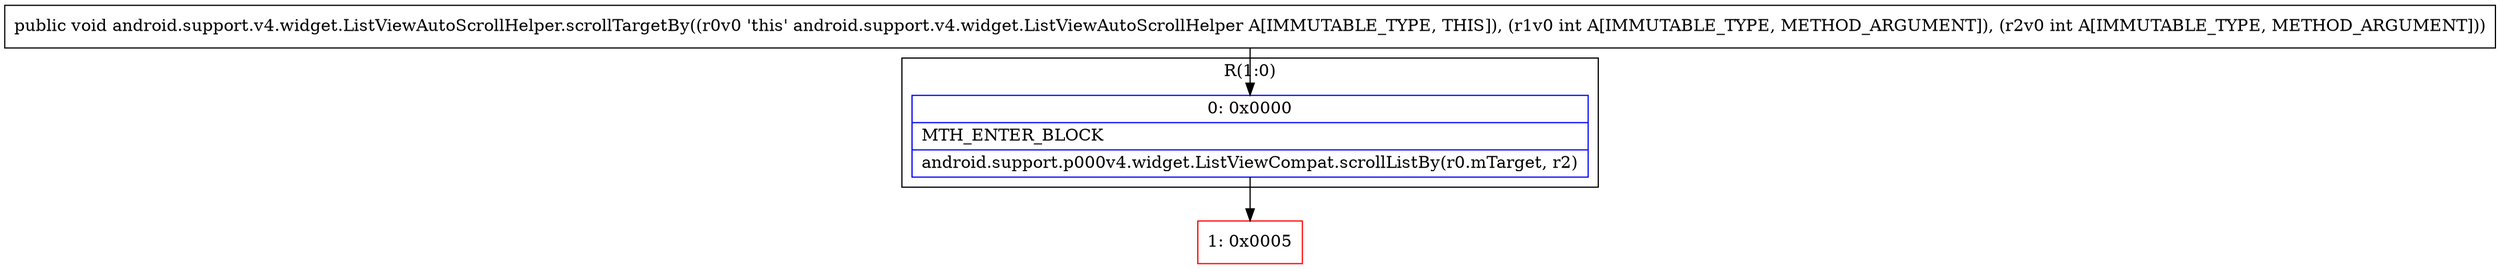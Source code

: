 digraph "CFG forandroid.support.v4.widget.ListViewAutoScrollHelper.scrollTargetBy(II)V" {
subgraph cluster_Region_2058297798 {
label = "R(1:0)";
node [shape=record,color=blue];
Node_0 [shape=record,label="{0\:\ 0x0000|MTH_ENTER_BLOCK\l|android.support.p000v4.widget.ListViewCompat.scrollListBy(r0.mTarget, r2)\l}"];
}
Node_1 [shape=record,color=red,label="{1\:\ 0x0005}"];
MethodNode[shape=record,label="{public void android.support.v4.widget.ListViewAutoScrollHelper.scrollTargetBy((r0v0 'this' android.support.v4.widget.ListViewAutoScrollHelper A[IMMUTABLE_TYPE, THIS]), (r1v0 int A[IMMUTABLE_TYPE, METHOD_ARGUMENT]), (r2v0 int A[IMMUTABLE_TYPE, METHOD_ARGUMENT])) }"];
MethodNode -> Node_0;
Node_0 -> Node_1;
}

